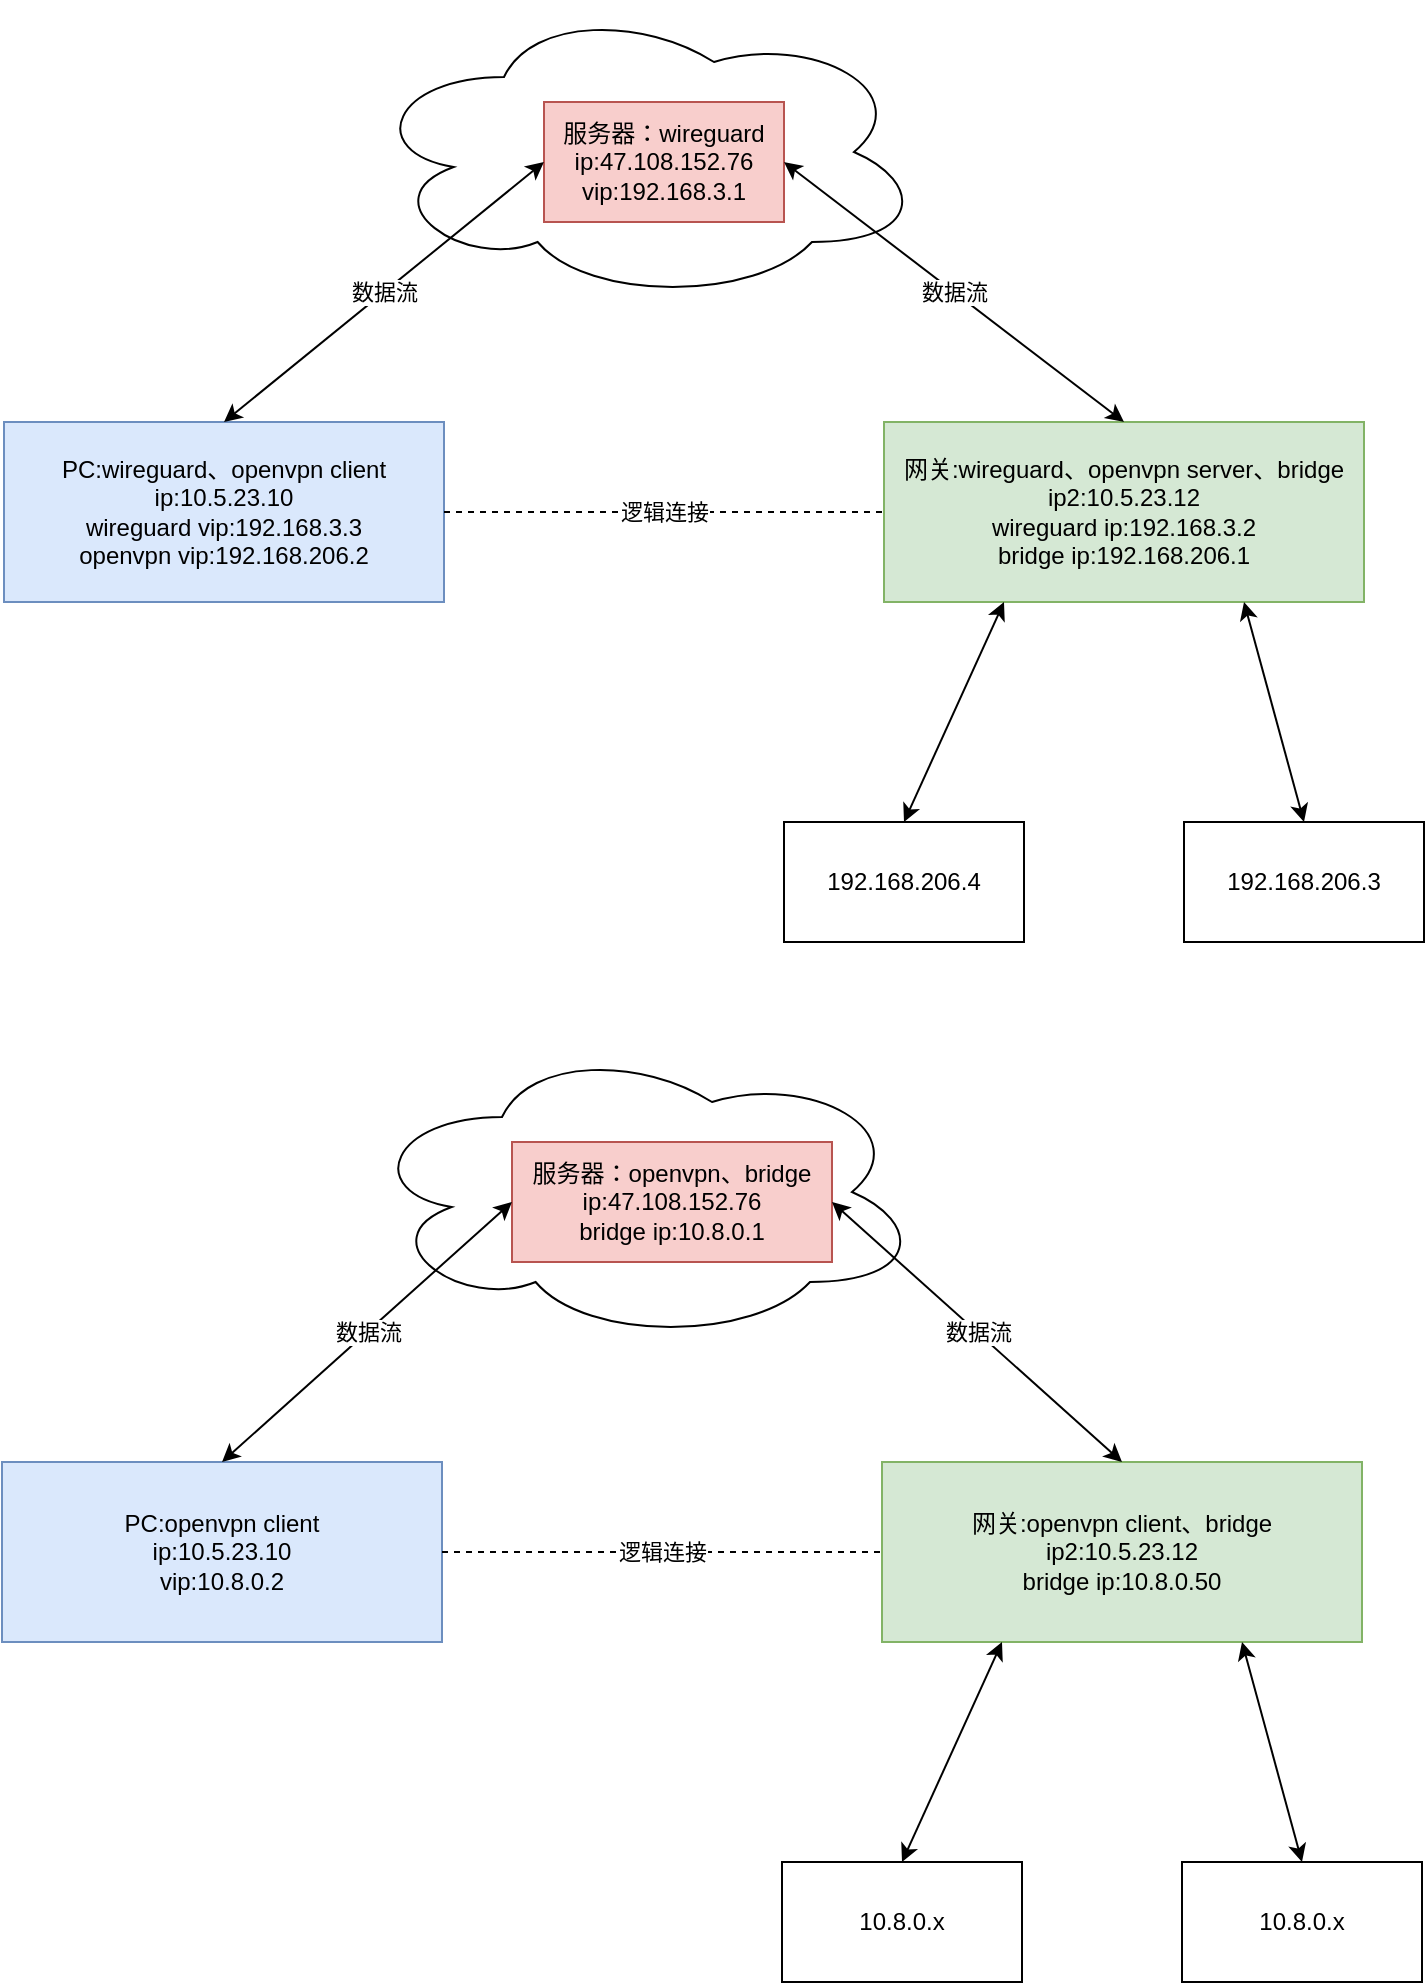 <mxfile version="14.9.8" type="github">
  <diagram id="_pQyz28P-7yUtQk4ai9H" name="Page-1">
    <mxGraphModel dx="1422" dy="762" grid="1" gridSize="10" guides="1" tooltips="1" connect="1" arrows="1" fold="1" page="1" pageScale="1" pageWidth="827" pageHeight="1169" math="0" shadow="0">
      <root>
        <mxCell id="0" />
        <mxCell id="1" parent="0" />
        <mxCell id="h9F8884Uan5ex-ec38v--5" value="" style="ellipse;shape=cloud;whiteSpace=wrap;html=1;" parent="1" vertex="1">
          <mxGeometry x="240" y="40" width="280" height="150" as="geometry" />
        </mxCell>
        <mxCell id="h9F8884Uan5ex-ec38v--2" value="服务器：wireguard&lt;br&gt;ip:47.108.152.76&lt;br&gt;vip:192.168.3.1" style="rounded=0;whiteSpace=wrap;html=1;fillColor=#f8cecc;strokeColor=#b85450;" parent="1" vertex="1">
          <mxGeometry x="330" y="90" width="120" height="60" as="geometry" />
        </mxCell>
        <mxCell id="h9F8884Uan5ex-ec38v--6" value="PC:wireguard、openvpn client&lt;br&gt;ip:10.5.23.10&lt;br&gt;wireguard vip:192.168.3.3&lt;br&gt;openvpn vip:192.168.206.2" style="rounded=0;whiteSpace=wrap;html=1;fillColor=#dae8fc;strokeColor=#6c8ebf;" parent="1" vertex="1">
          <mxGeometry x="60" y="250" width="220" height="90" as="geometry" />
        </mxCell>
        <mxCell id="h9F8884Uan5ex-ec38v--7" value="网关:wireguard、openvpn server、bridge&lt;br&gt;ip2:10.5.23.12&lt;br&gt;wireguard ip:192.168.3.2&lt;br&gt;bridge ip:192.168.206.1" style="rounded=0;whiteSpace=wrap;html=1;fillColor=#d5e8d4;strokeColor=#82b366;" parent="1" vertex="1">
          <mxGeometry x="500" y="250" width="240" height="90" as="geometry" />
        </mxCell>
        <mxCell id="h9F8884Uan5ex-ec38v--9" value="数据流" style="endArrow=classic;startArrow=classic;html=1;entryX=0;entryY=0.5;entryDx=0;entryDy=0;exitX=0.5;exitY=0;exitDx=0;exitDy=0;" parent="1" source="h9F8884Uan5ex-ec38v--6" target="h9F8884Uan5ex-ec38v--2" edge="1">
          <mxGeometry width="50" height="50" relative="1" as="geometry">
            <mxPoint x="140" y="250" as="sourcePoint" />
            <mxPoint x="190" y="200" as="targetPoint" />
          </mxGeometry>
        </mxCell>
        <mxCell id="h9F8884Uan5ex-ec38v--12" value="数据流" style="endArrow=classic;startArrow=classic;html=1;exitX=1;exitY=0.5;exitDx=0;exitDy=0;entryX=0.5;entryY=0;entryDx=0;entryDy=0;" parent="1" source="h9F8884Uan5ex-ec38v--2" target="h9F8884Uan5ex-ec38v--7" edge="1">
          <mxGeometry width="50" height="50" relative="1" as="geometry">
            <mxPoint x="600" y="200" as="sourcePoint" />
            <mxPoint x="650" y="150" as="targetPoint" />
          </mxGeometry>
        </mxCell>
        <mxCell id="h9F8884Uan5ex-ec38v--13" value="逻辑连接" style="endArrow=none;dashed=1;html=1;entryX=0;entryY=0.5;entryDx=0;entryDy=0;exitX=1;exitY=0.5;exitDx=0;exitDy=0;" parent="1" source="h9F8884Uan5ex-ec38v--6" target="h9F8884Uan5ex-ec38v--7" edge="1">
          <mxGeometry width="50" height="50" relative="1" as="geometry">
            <mxPoint x="300" y="490" as="sourcePoint" />
            <mxPoint x="350" y="440" as="targetPoint" />
          </mxGeometry>
        </mxCell>
        <mxCell id="h9F8884Uan5ex-ec38v--14" value="192.168.206.4" style="rounded=0;whiteSpace=wrap;html=1;" parent="1" vertex="1">
          <mxGeometry x="450" y="450" width="120" height="60" as="geometry" />
        </mxCell>
        <mxCell id="h9F8884Uan5ex-ec38v--15" value="192.168.206.3" style="rounded=0;whiteSpace=wrap;html=1;" parent="1" vertex="1">
          <mxGeometry x="650" y="450" width="120" height="60" as="geometry" />
        </mxCell>
        <mxCell id="h9F8884Uan5ex-ec38v--17" value="" style="endArrow=classic;startArrow=classic;html=1;entryX=0.25;entryY=1;entryDx=0;entryDy=0;exitX=0.5;exitY=0;exitDx=0;exitDy=0;" parent="1" source="h9F8884Uan5ex-ec38v--14" target="h9F8884Uan5ex-ec38v--7" edge="1">
          <mxGeometry width="50" height="50" relative="1" as="geometry">
            <mxPoint x="520" y="430" as="sourcePoint" />
            <mxPoint x="570" y="380" as="targetPoint" />
          </mxGeometry>
        </mxCell>
        <mxCell id="h9F8884Uan5ex-ec38v--18" value="" style="endArrow=classic;startArrow=classic;html=1;entryX=0.75;entryY=1;entryDx=0;entryDy=0;exitX=0.5;exitY=0;exitDx=0;exitDy=0;" parent="1" source="h9F8884Uan5ex-ec38v--15" target="h9F8884Uan5ex-ec38v--7" edge="1">
          <mxGeometry width="50" height="50" relative="1" as="geometry">
            <mxPoint x="690" y="640" as="sourcePoint" />
            <mxPoint x="740" y="590" as="targetPoint" />
          </mxGeometry>
        </mxCell>
        <mxCell id="UftxnAJPEie_eB13tJ46-1" value="" style="ellipse;shape=cloud;whiteSpace=wrap;html=1;" vertex="1" parent="1">
          <mxGeometry x="239" y="560" width="280" height="150" as="geometry" />
        </mxCell>
        <mxCell id="UftxnAJPEie_eB13tJ46-2" value="服务器：openvpn、bridge&lt;br&gt;ip:47.108.152.76&lt;br&gt;bridge ip:10.8.0.1" style="rounded=0;whiteSpace=wrap;html=1;fillColor=#f8cecc;strokeColor=#b85450;" vertex="1" parent="1">
          <mxGeometry x="314" y="610" width="160" height="60" as="geometry" />
        </mxCell>
        <mxCell id="UftxnAJPEie_eB13tJ46-3" value="PC:openvpn client&lt;br&gt;ip:10.5.23.10&lt;br&gt;vip:10.8.0.2" style="rounded=0;whiteSpace=wrap;html=1;fillColor=#dae8fc;strokeColor=#6c8ebf;" vertex="1" parent="1">
          <mxGeometry x="59" y="770" width="220" height="90" as="geometry" />
        </mxCell>
        <mxCell id="UftxnAJPEie_eB13tJ46-4" value="网关:openvpn client、bridge&lt;br&gt;ip2:10.5.23.12&lt;br&gt;bridge ip:10.8.0.50" style="rounded=0;whiteSpace=wrap;html=1;fillColor=#d5e8d4;strokeColor=#82b366;" vertex="1" parent="1">
          <mxGeometry x="499" y="770" width="240" height="90" as="geometry" />
        </mxCell>
        <mxCell id="UftxnAJPEie_eB13tJ46-5" value="数据流" style="endArrow=classic;startArrow=classic;html=1;entryX=0;entryY=0.5;entryDx=0;entryDy=0;exitX=0.5;exitY=0;exitDx=0;exitDy=0;" edge="1" source="UftxnAJPEie_eB13tJ46-3" target="UftxnAJPEie_eB13tJ46-2" parent="1">
          <mxGeometry width="50" height="50" relative="1" as="geometry">
            <mxPoint x="139" y="770" as="sourcePoint" />
            <mxPoint x="189" y="720" as="targetPoint" />
          </mxGeometry>
        </mxCell>
        <mxCell id="UftxnAJPEie_eB13tJ46-6" value="数据流" style="endArrow=classic;startArrow=classic;html=1;exitX=1;exitY=0.5;exitDx=0;exitDy=0;entryX=0.5;entryY=0;entryDx=0;entryDy=0;" edge="1" source="UftxnAJPEie_eB13tJ46-2" target="UftxnAJPEie_eB13tJ46-4" parent="1">
          <mxGeometry width="50" height="50" relative="1" as="geometry">
            <mxPoint x="599" y="720" as="sourcePoint" />
            <mxPoint x="649" y="670" as="targetPoint" />
          </mxGeometry>
        </mxCell>
        <mxCell id="UftxnAJPEie_eB13tJ46-7" value="逻辑连接" style="endArrow=none;dashed=1;html=1;entryX=0;entryY=0.5;entryDx=0;entryDy=0;exitX=1;exitY=0.5;exitDx=0;exitDy=0;" edge="1" source="UftxnAJPEie_eB13tJ46-3" target="UftxnAJPEie_eB13tJ46-4" parent="1">
          <mxGeometry width="50" height="50" relative="1" as="geometry">
            <mxPoint x="299" y="1010" as="sourcePoint" />
            <mxPoint x="349" y="960" as="targetPoint" />
          </mxGeometry>
        </mxCell>
        <mxCell id="UftxnAJPEie_eB13tJ46-8" value="10.8.0.x" style="rounded=0;whiteSpace=wrap;html=1;" vertex="1" parent="1">
          <mxGeometry x="449" y="970" width="120" height="60" as="geometry" />
        </mxCell>
        <mxCell id="UftxnAJPEie_eB13tJ46-9" value="10.8.0.x" style="rounded=0;whiteSpace=wrap;html=1;" vertex="1" parent="1">
          <mxGeometry x="649" y="970" width="120" height="60" as="geometry" />
        </mxCell>
        <mxCell id="UftxnAJPEie_eB13tJ46-10" value="" style="endArrow=classic;startArrow=classic;html=1;entryX=0.25;entryY=1;entryDx=0;entryDy=0;exitX=0.5;exitY=0;exitDx=0;exitDy=0;" edge="1" source="UftxnAJPEie_eB13tJ46-8" target="UftxnAJPEie_eB13tJ46-4" parent="1">
          <mxGeometry width="50" height="50" relative="1" as="geometry">
            <mxPoint x="519" y="950" as="sourcePoint" />
            <mxPoint x="569" y="900" as="targetPoint" />
          </mxGeometry>
        </mxCell>
        <mxCell id="UftxnAJPEie_eB13tJ46-11" value="" style="endArrow=classic;startArrow=classic;html=1;entryX=0.75;entryY=1;entryDx=0;entryDy=0;exitX=0.5;exitY=0;exitDx=0;exitDy=0;" edge="1" source="UftxnAJPEie_eB13tJ46-9" target="UftxnAJPEie_eB13tJ46-4" parent="1">
          <mxGeometry width="50" height="50" relative="1" as="geometry">
            <mxPoint x="689" y="1160" as="sourcePoint" />
            <mxPoint x="739" y="1110" as="targetPoint" />
          </mxGeometry>
        </mxCell>
      </root>
    </mxGraphModel>
  </diagram>
</mxfile>
